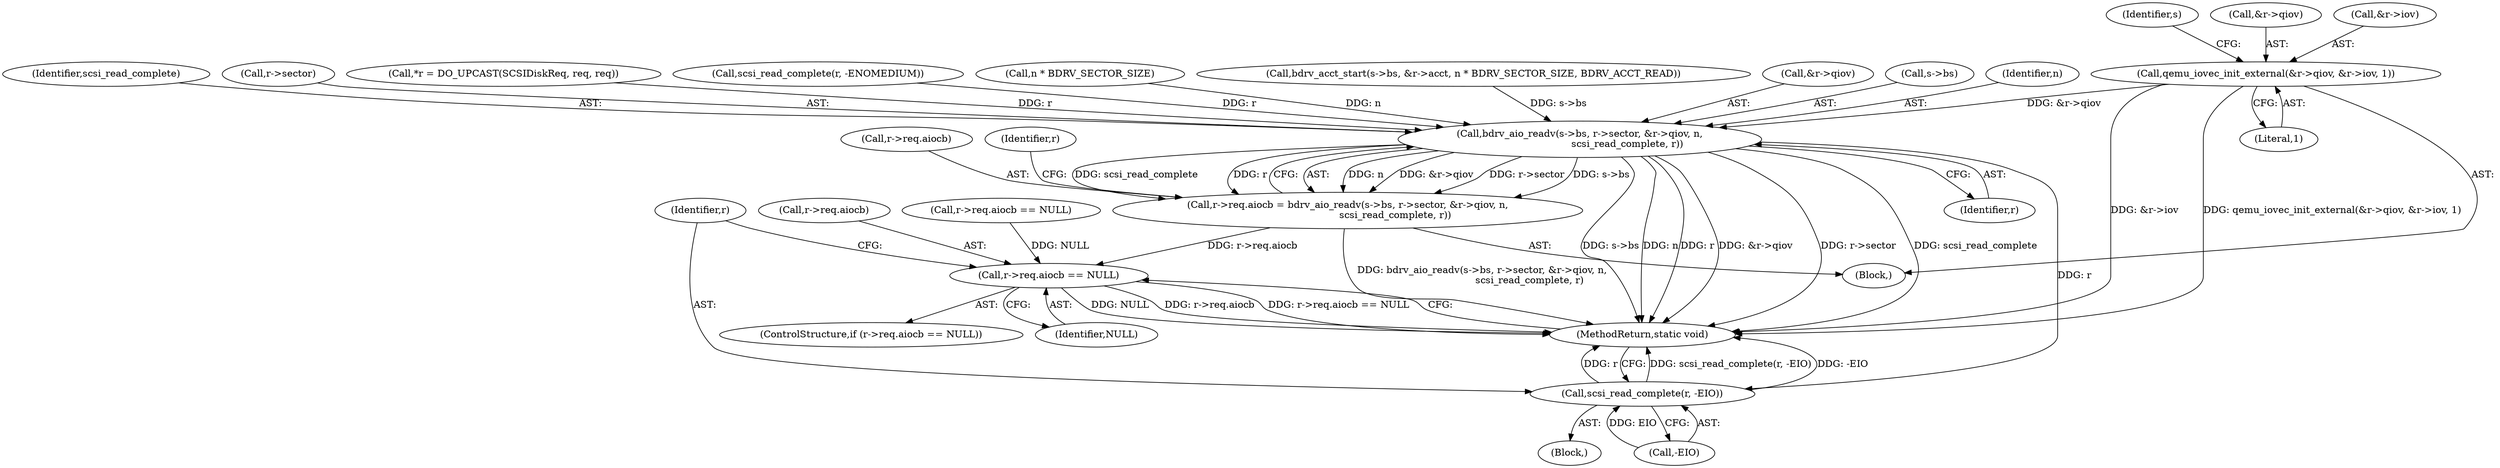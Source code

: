 digraph "1_qemu_103b40f51e4012b3b0ad20f615562a1806d7f49a_0@del" {
"1000236" [label="(Call,qemu_iovec_init_external(&r->qiov, &r->iov, 1))"];
"1000264" [label="(Call,bdrv_aio_readv(s->bs, r->sector, &r->qiov, n,\n                               scsi_read_complete, r))"];
"1000258" [label="(Call,r->req.aiocb = bdrv_aio_readv(s->bs, r->sector, &r->qiov, n,\n                               scsi_read_complete, r))"];
"1000279" [label="(Call,r->req.aiocb == NULL)"];
"1000287" [label="(Call,scsi_read_complete(r, -EIO))"];
"1000259" [label="(Call,r->req.aiocb)"];
"1000248" [label="(Identifier,s)"];
"1000275" [label="(Identifier,n)"];
"1000277" [label="(Identifier,r)"];
"1000276" [label="(Identifier,scsi_read_complete)"];
"1000291" [label="(MethodReturn,static void)"];
"1000268" [label="(Call,r->sector)"];
"1000106" [label="(Call,*r = DO_UPCAST(SCSIDiskReq, req, req))"];
"1000223" [label="(Call,scsi_read_complete(r, -ENOMEDIUM))"];
"1000288" [label="(Identifier,r)"];
"1000245" [label="(Literal,1)"];
"1000258" [label="(Call,r->req.aiocb = bdrv_aio_readv(s->bs, r->sector, &r->qiov, n,\n                               scsi_read_complete, r))"];
"1000264" [label="(Call,bdrv_aio_readv(s->bs, r->sector, &r->qiov, n,\n                               scsi_read_complete, r))"];
"1000254" [label="(Call,n * BDRV_SECTOR_SIZE)"];
"1000246" [label="(Call,bdrv_acct_start(s->bs, &r->acct, n * BDRV_SECTOR_SIZE, BDRV_ACCT_READ))"];
"1000285" [label="(Identifier,NULL)"];
"1000236" [label="(Call,qemu_iovec_init_external(&r->qiov, &r->iov, 1))"];
"1000286" [label="(Block,)"];
"1000237" [label="(Call,&r->qiov)"];
"1000271" [label="(Call,&r->qiov)"];
"1000104" [label="(Block,)"];
"1000241" [label="(Call,&r->iov)"];
"1000287" [label="(Call,scsi_read_complete(r, -EIO))"];
"1000280" [label="(Call,r->req.aiocb)"];
"1000265" [label="(Call,s->bs)"];
"1000282" [label="(Identifier,r)"];
"1000177" [label="(Call,r->req.aiocb == NULL)"];
"1000279" [label="(Call,r->req.aiocb == NULL)"];
"1000289" [label="(Call,-EIO)"];
"1000278" [label="(ControlStructure,if (r->req.aiocb == NULL))"];
"1000236" -> "1000104"  [label="AST: "];
"1000236" -> "1000245"  [label="CFG: "];
"1000237" -> "1000236"  [label="AST: "];
"1000241" -> "1000236"  [label="AST: "];
"1000245" -> "1000236"  [label="AST: "];
"1000248" -> "1000236"  [label="CFG: "];
"1000236" -> "1000291"  [label="DDG: qemu_iovec_init_external(&r->qiov, &r->iov, 1)"];
"1000236" -> "1000291"  [label="DDG: &r->iov"];
"1000236" -> "1000264"  [label="DDG: &r->qiov"];
"1000264" -> "1000258"  [label="AST: "];
"1000264" -> "1000277"  [label="CFG: "];
"1000265" -> "1000264"  [label="AST: "];
"1000268" -> "1000264"  [label="AST: "];
"1000271" -> "1000264"  [label="AST: "];
"1000275" -> "1000264"  [label="AST: "];
"1000276" -> "1000264"  [label="AST: "];
"1000277" -> "1000264"  [label="AST: "];
"1000258" -> "1000264"  [label="CFG: "];
"1000264" -> "1000291"  [label="DDG: scsi_read_complete"];
"1000264" -> "1000291"  [label="DDG: n"];
"1000264" -> "1000291"  [label="DDG: s->bs"];
"1000264" -> "1000291"  [label="DDG: r->sector"];
"1000264" -> "1000291"  [label="DDG: r"];
"1000264" -> "1000291"  [label="DDG: &r->qiov"];
"1000264" -> "1000258"  [label="DDG: n"];
"1000264" -> "1000258"  [label="DDG: &r->qiov"];
"1000264" -> "1000258"  [label="DDG: r->sector"];
"1000264" -> "1000258"  [label="DDG: s->bs"];
"1000264" -> "1000258"  [label="DDG: scsi_read_complete"];
"1000264" -> "1000258"  [label="DDG: r"];
"1000246" -> "1000264"  [label="DDG: s->bs"];
"1000254" -> "1000264"  [label="DDG: n"];
"1000106" -> "1000264"  [label="DDG: r"];
"1000223" -> "1000264"  [label="DDG: r"];
"1000264" -> "1000287"  [label="DDG: r"];
"1000258" -> "1000104"  [label="AST: "];
"1000259" -> "1000258"  [label="AST: "];
"1000282" -> "1000258"  [label="CFG: "];
"1000258" -> "1000291"  [label="DDG: bdrv_aio_readv(s->bs, r->sector, &r->qiov, n,\n                               scsi_read_complete, r)"];
"1000258" -> "1000279"  [label="DDG: r->req.aiocb"];
"1000279" -> "1000278"  [label="AST: "];
"1000279" -> "1000285"  [label="CFG: "];
"1000280" -> "1000279"  [label="AST: "];
"1000285" -> "1000279"  [label="AST: "];
"1000288" -> "1000279"  [label="CFG: "];
"1000291" -> "1000279"  [label="CFG: "];
"1000279" -> "1000291"  [label="DDG: NULL"];
"1000279" -> "1000291"  [label="DDG: r->req.aiocb"];
"1000279" -> "1000291"  [label="DDG: r->req.aiocb == NULL"];
"1000177" -> "1000279"  [label="DDG: NULL"];
"1000287" -> "1000286"  [label="AST: "];
"1000287" -> "1000289"  [label="CFG: "];
"1000288" -> "1000287"  [label="AST: "];
"1000289" -> "1000287"  [label="AST: "];
"1000291" -> "1000287"  [label="CFG: "];
"1000287" -> "1000291"  [label="DDG: scsi_read_complete(r, -EIO)"];
"1000287" -> "1000291"  [label="DDG: -EIO"];
"1000287" -> "1000291"  [label="DDG: r"];
"1000289" -> "1000287"  [label="DDG: EIO"];
}
